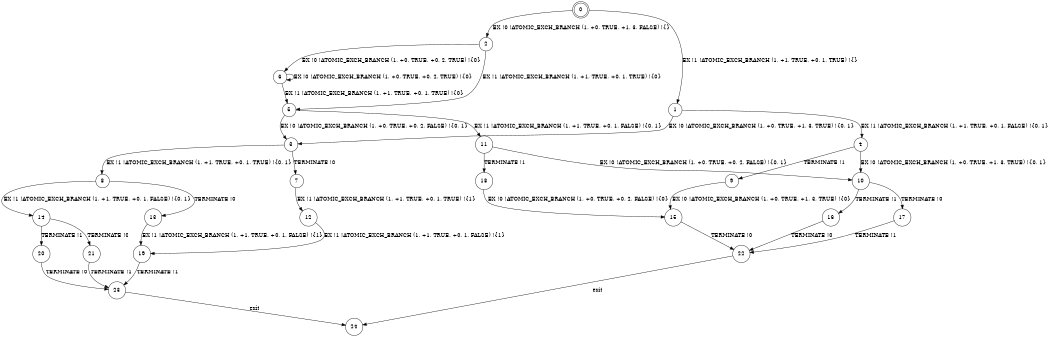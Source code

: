 digraph BCG {
size = "7, 10.5";
center = TRUE;
node [shape = circle];
0 [peripheries = 2];
0 -> 1 [label = "EX !1 !ATOMIC_EXCH_BRANCH (1, +1, TRUE, +0, 1, TRUE) !{}"];
0 -> 2 [label = "EX !0 !ATOMIC_EXCH_BRANCH (1, +0, TRUE, +1, 3, FALSE) !{}"];
1 -> 3 [label = "EX !0 !ATOMIC_EXCH_BRANCH (1, +0, TRUE, +1, 3, TRUE) !{0, 1}"];
1 -> 4 [label = "EX !1 !ATOMIC_EXCH_BRANCH (1, +1, TRUE, +0, 1, FALSE) !{0, 1}"];
2 -> 5 [label = "EX !1 !ATOMIC_EXCH_BRANCH (1, +1, TRUE, +0, 1, TRUE) !{0}"];
2 -> 6 [label = "EX !0 !ATOMIC_EXCH_BRANCH (1, +0, TRUE, +0, 2, TRUE) !{0}"];
3 -> 7 [label = "TERMINATE !0"];
3 -> 8 [label = "EX !1 !ATOMIC_EXCH_BRANCH (1, +1, TRUE, +0, 1, TRUE) !{0, 1}"];
4 -> 9 [label = "TERMINATE !1"];
4 -> 10 [label = "EX !0 !ATOMIC_EXCH_BRANCH (1, +0, TRUE, +1, 3, TRUE) !{0, 1}"];
5 -> 11 [label = "EX !1 !ATOMIC_EXCH_BRANCH (1, +1, TRUE, +0, 1, FALSE) !{0, 1}"];
5 -> 3 [label = "EX !0 !ATOMIC_EXCH_BRANCH (1, +0, TRUE, +0, 2, FALSE) !{0, 1}"];
6 -> 5 [label = "EX !1 !ATOMIC_EXCH_BRANCH (1, +1, TRUE, +0, 1, TRUE) !{0}"];
6 -> 6 [label = "EX !0 !ATOMIC_EXCH_BRANCH (1, +0, TRUE, +0, 2, TRUE) !{0}"];
7 -> 12 [label = "EX !1 !ATOMIC_EXCH_BRANCH (1, +1, TRUE, +0, 1, TRUE) !{1}"];
8 -> 13 [label = "TERMINATE !0"];
8 -> 14 [label = "EX !1 !ATOMIC_EXCH_BRANCH (1, +1, TRUE, +0, 1, FALSE) !{0, 1}"];
9 -> 15 [label = "EX !0 !ATOMIC_EXCH_BRANCH (1, +0, TRUE, +1, 3, TRUE) !{0}"];
10 -> 16 [label = "TERMINATE !1"];
10 -> 17 [label = "TERMINATE !0"];
11 -> 18 [label = "TERMINATE !1"];
11 -> 10 [label = "EX !0 !ATOMIC_EXCH_BRANCH (1, +0, TRUE, +0, 2, FALSE) !{0, 1}"];
12 -> 19 [label = "EX !1 !ATOMIC_EXCH_BRANCH (1, +1, TRUE, +0, 1, FALSE) !{1}"];
13 -> 19 [label = "EX !1 !ATOMIC_EXCH_BRANCH (1, +1, TRUE, +0, 1, FALSE) !{1}"];
14 -> 20 [label = "TERMINATE !1"];
14 -> 21 [label = "TERMINATE !0"];
15 -> 22 [label = "TERMINATE !0"];
16 -> 22 [label = "TERMINATE !0"];
17 -> 22 [label = "TERMINATE !1"];
18 -> 15 [label = "EX !0 !ATOMIC_EXCH_BRANCH (1, +0, TRUE, +0, 2, FALSE) !{0}"];
19 -> 23 [label = "TERMINATE !1"];
20 -> 23 [label = "TERMINATE !0"];
21 -> 23 [label = "TERMINATE !1"];
22 -> 24 [label = "exit"];
23 -> 24 [label = "exit"];
}
